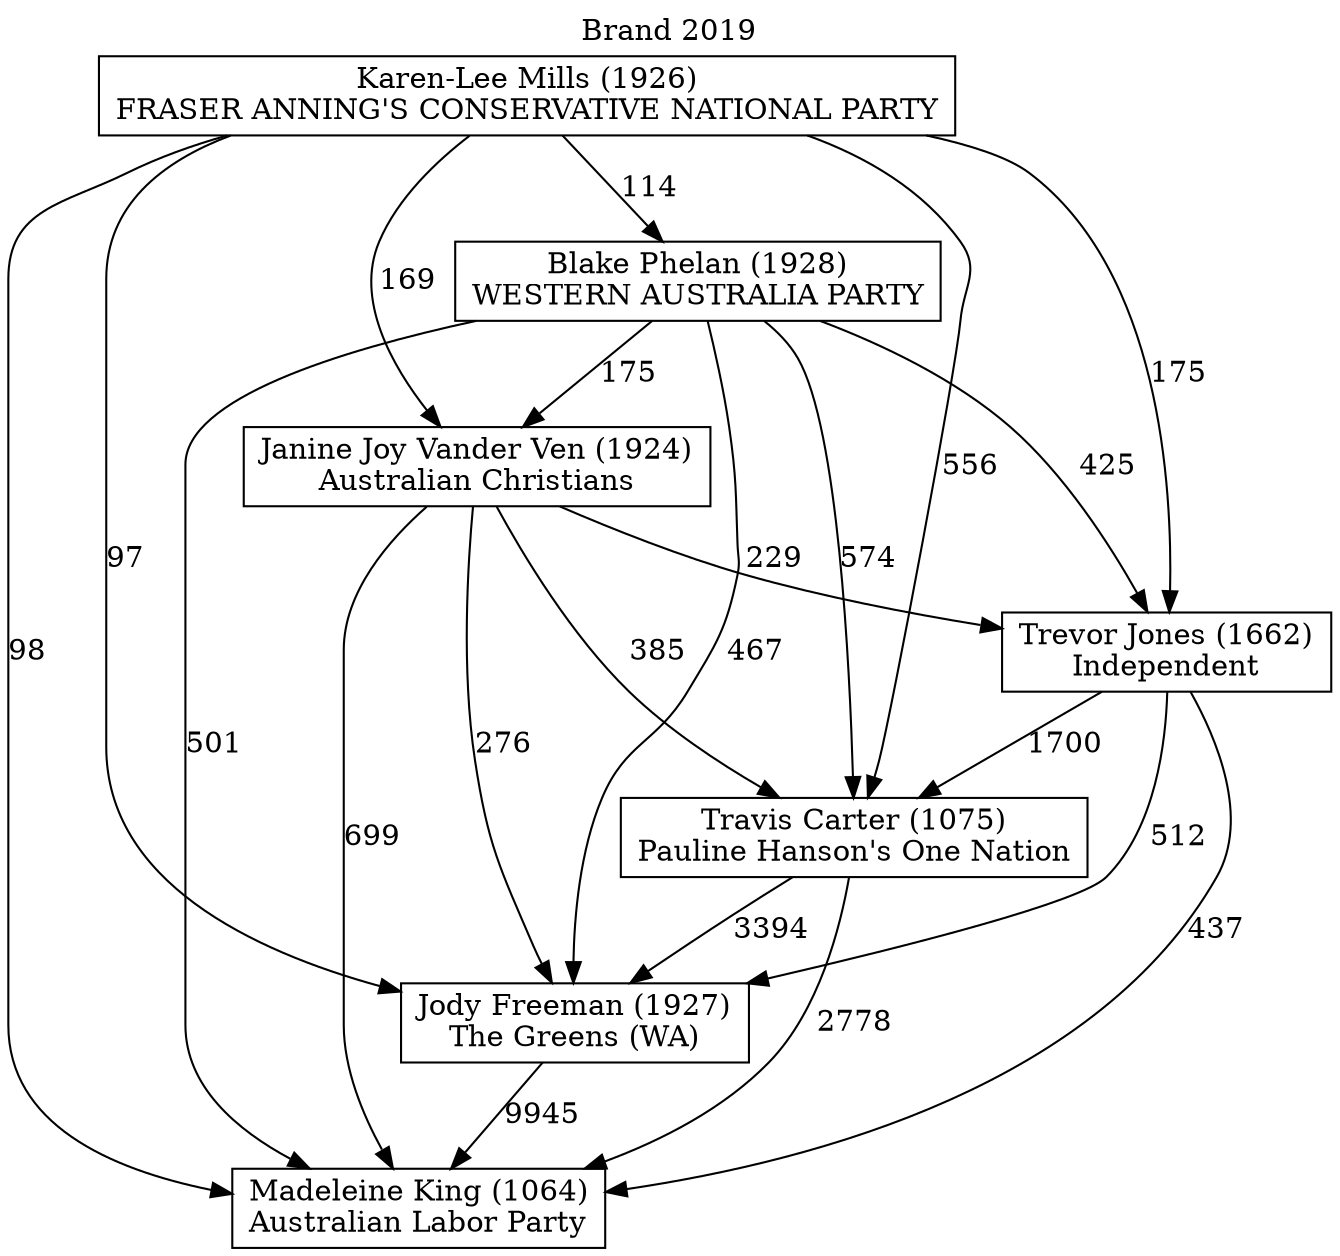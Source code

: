 // House preference flow
digraph "Madeleine King (1064)_Brand_2019" {
	graph [label="Brand 2019" labelloc=t mclimit=10]
	node [shape=box]
	"Madeleine King (1064)" [label="Madeleine King (1064)
Australian Labor Party"]
	"Jody Freeman (1927)" [label="Jody Freeman (1927)
The Greens (WA)"]
	"Travis Carter (1075)" [label="Travis Carter (1075)
Pauline Hanson's One Nation"]
	"Trevor Jones (1662)" [label="Trevor Jones (1662)
Independent"]
	"Janine Joy Vander Ven (1924)" [label="Janine Joy Vander Ven (1924)
Australian Christians"]
	"Blake Phelan (1928)" [label="Blake Phelan (1928)
WESTERN AUSTRALIA PARTY"]
	"Karen-Lee Mills (1926)" [label="Karen-Lee Mills (1926)
FRASER ANNING'S CONSERVATIVE NATIONAL PARTY"]
	"Jody Freeman (1927)" -> "Madeleine King (1064)" [label=9945]
	"Travis Carter (1075)" -> "Jody Freeman (1927)" [label=3394]
	"Trevor Jones (1662)" -> "Travis Carter (1075)" [label=1700]
	"Janine Joy Vander Ven (1924)" -> "Trevor Jones (1662)" [label=229]
	"Blake Phelan (1928)" -> "Janine Joy Vander Ven (1924)" [label=175]
	"Karen-Lee Mills (1926)" -> "Blake Phelan (1928)" [label=114]
	"Travis Carter (1075)" -> "Madeleine King (1064)" [label=2778]
	"Trevor Jones (1662)" -> "Madeleine King (1064)" [label=437]
	"Janine Joy Vander Ven (1924)" -> "Madeleine King (1064)" [label=699]
	"Blake Phelan (1928)" -> "Madeleine King (1064)" [label=501]
	"Karen-Lee Mills (1926)" -> "Madeleine King (1064)" [label=98]
	"Karen-Lee Mills (1926)" -> "Janine Joy Vander Ven (1924)" [label=169]
	"Blake Phelan (1928)" -> "Trevor Jones (1662)" [label=425]
	"Karen-Lee Mills (1926)" -> "Trevor Jones (1662)" [label=175]
	"Janine Joy Vander Ven (1924)" -> "Travis Carter (1075)" [label=385]
	"Blake Phelan (1928)" -> "Travis Carter (1075)" [label=574]
	"Karen-Lee Mills (1926)" -> "Travis Carter (1075)" [label=556]
	"Trevor Jones (1662)" -> "Jody Freeman (1927)" [label=512]
	"Janine Joy Vander Ven (1924)" -> "Jody Freeman (1927)" [label=276]
	"Blake Phelan (1928)" -> "Jody Freeman (1927)" [label=467]
	"Karen-Lee Mills (1926)" -> "Jody Freeman (1927)" [label=97]
}
